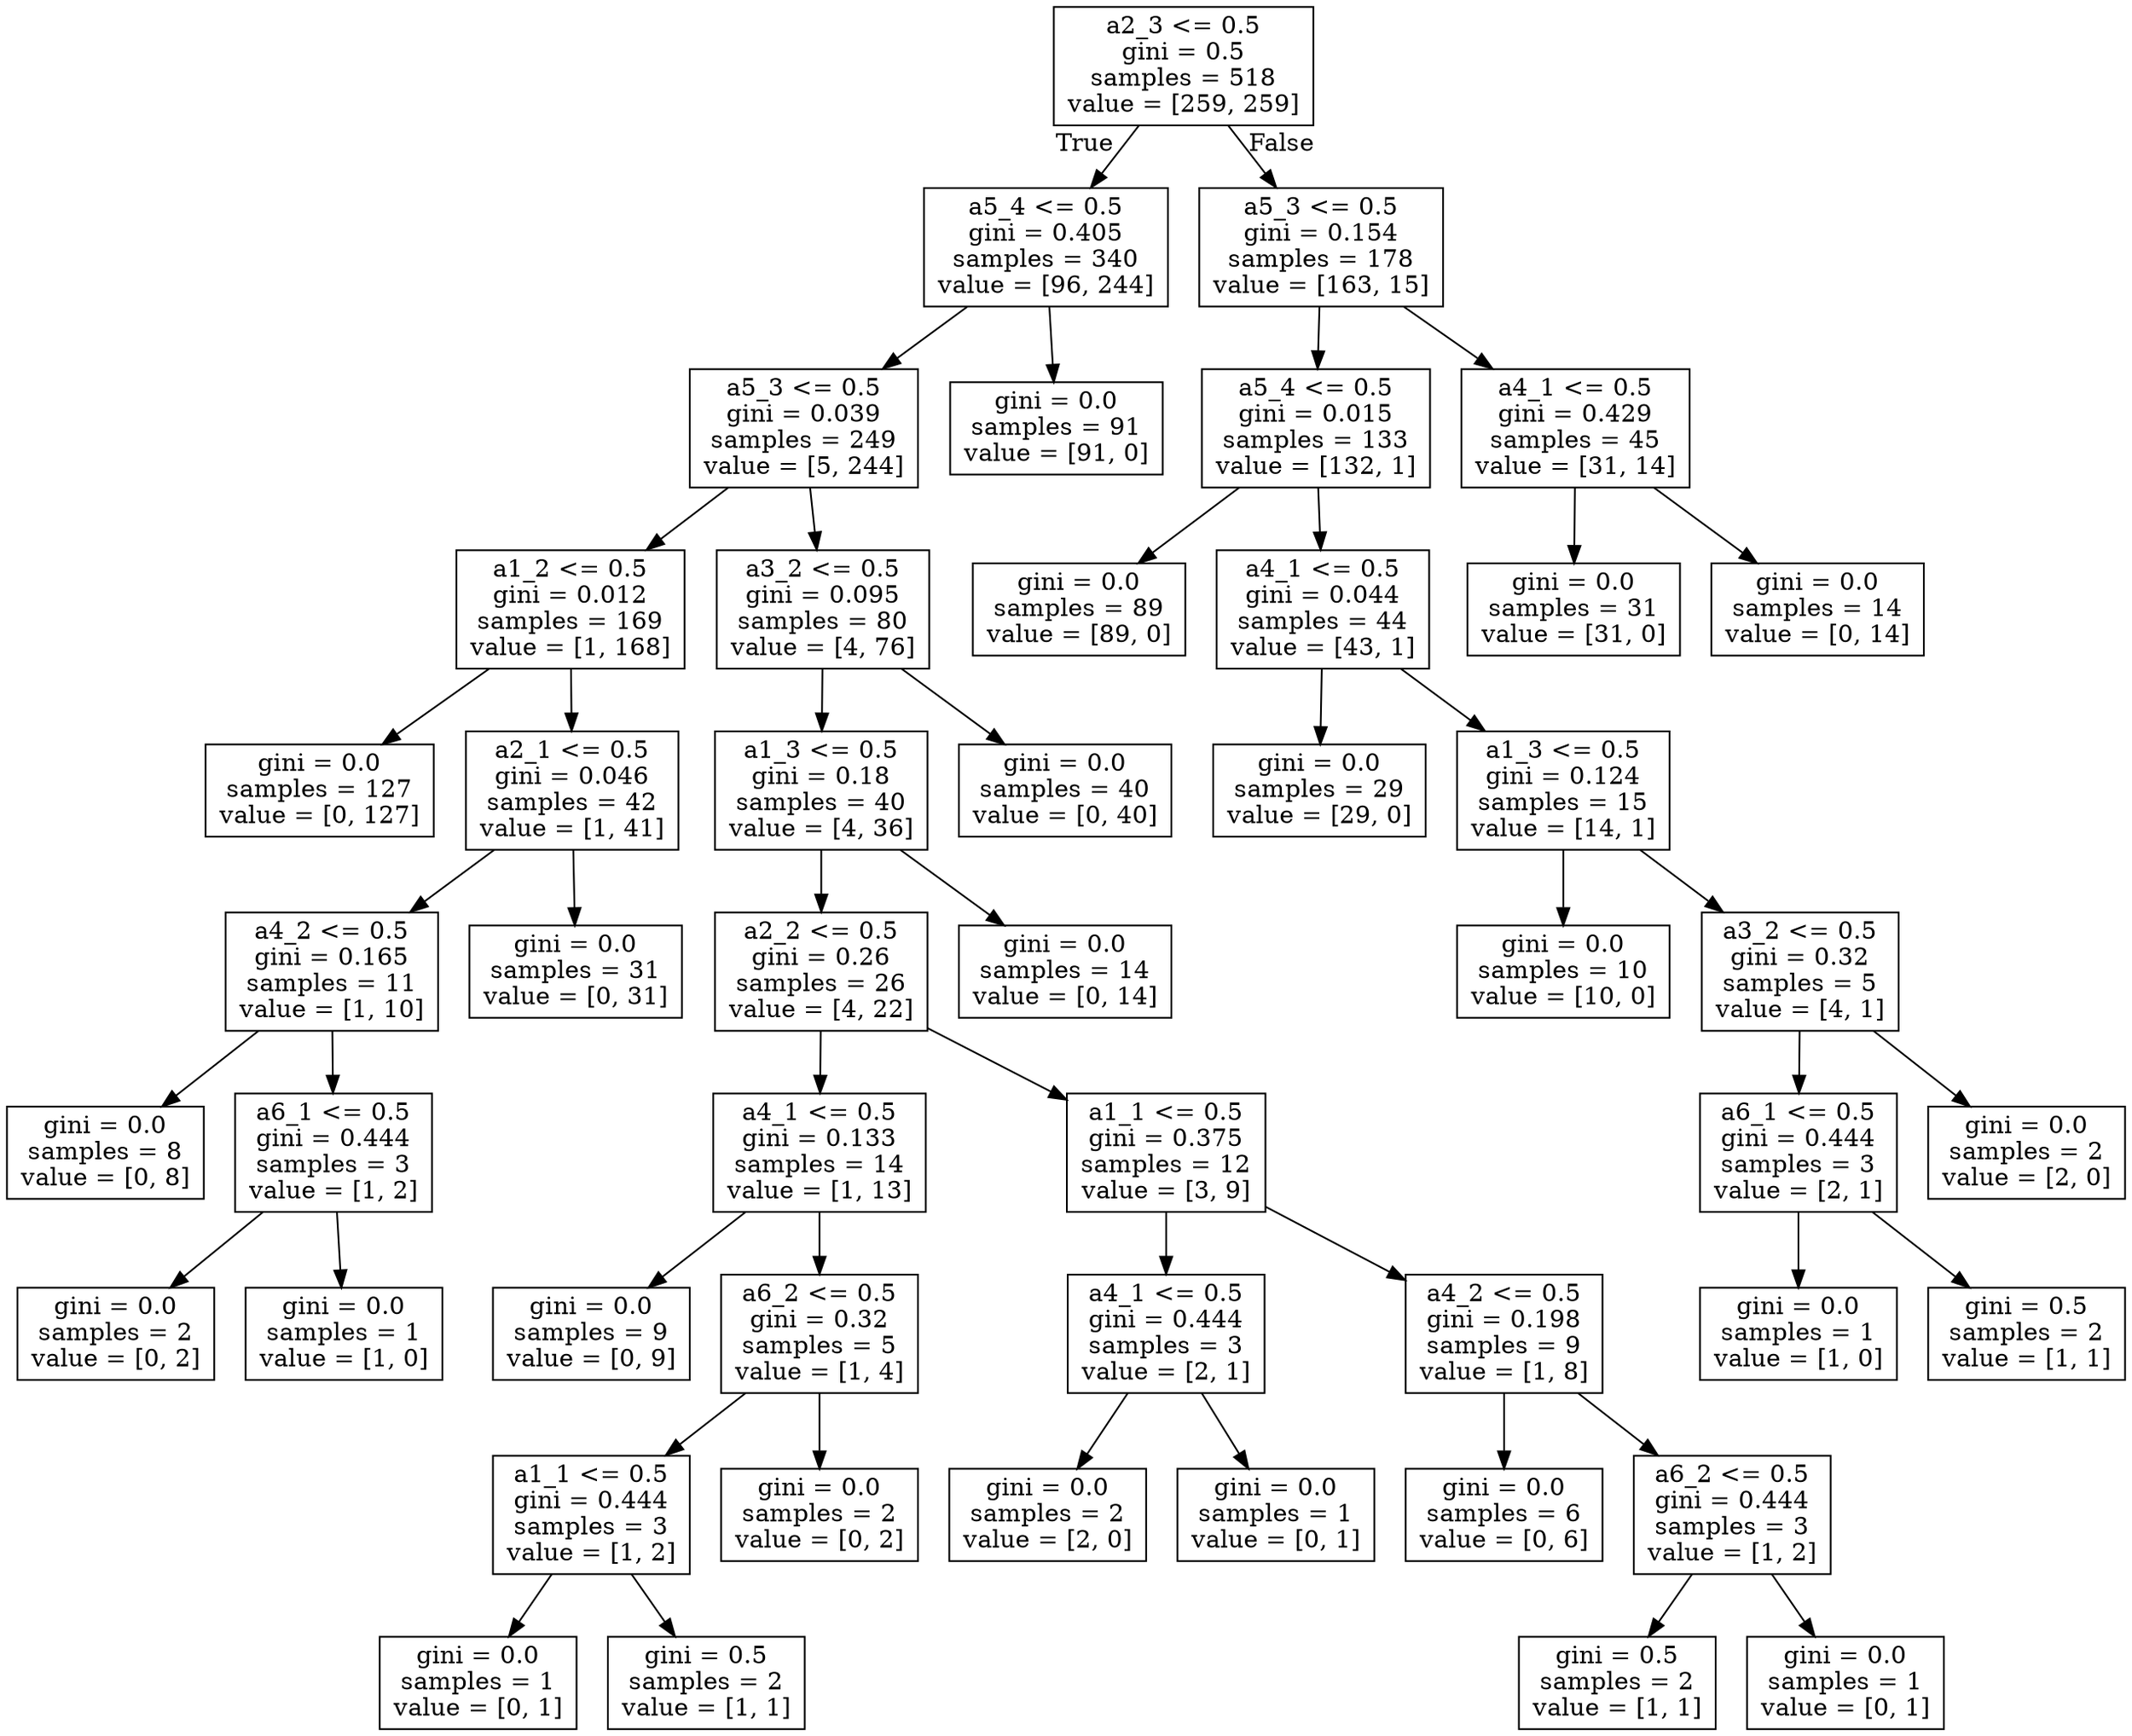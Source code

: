 digraph Tree {
node [shape=box] ;
0 [label="a2_3 <= 0.5\ngini = 0.5\nsamples = 518\nvalue = [259, 259]"] ;
1 [label="a5_4 <= 0.5\ngini = 0.405\nsamples = 340\nvalue = [96, 244]"] ;
0 -> 1 [labeldistance=2.5, labelangle=45, headlabel="True"] ;
2 [label="a5_3 <= 0.5\ngini = 0.039\nsamples = 249\nvalue = [5, 244]"] ;
1 -> 2 ;
3 [label="a1_2 <= 0.5\ngini = 0.012\nsamples = 169\nvalue = [1, 168]"] ;
2 -> 3 ;
4 [label="gini = 0.0\nsamples = 127\nvalue = [0, 127]"] ;
3 -> 4 ;
5 [label="a2_1 <= 0.5\ngini = 0.046\nsamples = 42\nvalue = [1, 41]"] ;
3 -> 5 ;
6 [label="a4_2 <= 0.5\ngini = 0.165\nsamples = 11\nvalue = [1, 10]"] ;
5 -> 6 ;
7 [label="gini = 0.0\nsamples = 8\nvalue = [0, 8]"] ;
6 -> 7 ;
8 [label="a6_1 <= 0.5\ngini = 0.444\nsamples = 3\nvalue = [1, 2]"] ;
6 -> 8 ;
9 [label="gini = 0.0\nsamples = 2\nvalue = [0, 2]"] ;
8 -> 9 ;
10 [label="gini = 0.0\nsamples = 1\nvalue = [1, 0]"] ;
8 -> 10 ;
11 [label="gini = 0.0\nsamples = 31\nvalue = [0, 31]"] ;
5 -> 11 ;
12 [label="a3_2 <= 0.5\ngini = 0.095\nsamples = 80\nvalue = [4, 76]"] ;
2 -> 12 ;
13 [label="a1_3 <= 0.5\ngini = 0.18\nsamples = 40\nvalue = [4, 36]"] ;
12 -> 13 ;
14 [label="a2_2 <= 0.5\ngini = 0.26\nsamples = 26\nvalue = [4, 22]"] ;
13 -> 14 ;
15 [label="a4_1 <= 0.5\ngini = 0.133\nsamples = 14\nvalue = [1, 13]"] ;
14 -> 15 ;
16 [label="gini = 0.0\nsamples = 9\nvalue = [0, 9]"] ;
15 -> 16 ;
17 [label="a6_2 <= 0.5\ngini = 0.32\nsamples = 5\nvalue = [1, 4]"] ;
15 -> 17 ;
18 [label="a1_1 <= 0.5\ngini = 0.444\nsamples = 3\nvalue = [1, 2]"] ;
17 -> 18 ;
19 [label="gini = 0.0\nsamples = 1\nvalue = [0, 1]"] ;
18 -> 19 ;
20 [label="gini = 0.5\nsamples = 2\nvalue = [1, 1]"] ;
18 -> 20 ;
21 [label="gini = 0.0\nsamples = 2\nvalue = [0, 2]"] ;
17 -> 21 ;
22 [label="a1_1 <= 0.5\ngini = 0.375\nsamples = 12\nvalue = [3, 9]"] ;
14 -> 22 ;
23 [label="a4_1 <= 0.5\ngini = 0.444\nsamples = 3\nvalue = [2, 1]"] ;
22 -> 23 ;
24 [label="gini = 0.0\nsamples = 2\nvalue = [2, 0]"] ;
23 -> 24 ;
25 [label="gini = 0.0\nsamples = 1\nvalue = [0, 1]"] ;
23 -> 25 ;
26 [label="a4_2 <= 0.5\ngini = 0.198\nsamples = 9\nvalue = [1, 8]"] ;
22 -> 26 ;
27 [label="gini = 0.0\nsamples = 6\nvalue = [0, 6]"] ;
26 -> 27 ;
28 [label="a6_2 <= 0.5\ngini = 0.444\nsamples = 3\nvalue = [1, 2]"] ;
26 -> 28 ;
29 [label="gini = 0.5\nsamples = 2\nvalue = [1, 1]"] ;
28 -> 29 ;
30 [label="gini = 0.0\nsamples = 1\nvalue = [0, 1]"] ;
28 -> 30 ;
31 [label="gini = 0.0\nsamples = 14\nvalue = [0, 14]"] ;
13 -> 31 ;
32 [label="gini = 0.0\nsamples = 40\nvalue = [0, 40]"] ;
12 -> 32 ;
33 [label="gini = 0.0\nsamples = 91\nvalue = [91, 0]"] ;
1 -> 33 ;
34 [label="a5_3 <= 0.5\ngini = 0.154\nsamples = 178\nvalue = [163, 15]"] ;
0 -> 34 [labeldistance=2.5, labelangle=-45, headlabel="False"] ;
35 [label="a5_4 <= 0.5\ngini = 0.015\nsamples = 133\nvalue = [132, 1]"] ;
34 -> 35 ;
36 [label="gini = 0.0\nsamples = 89\nvalue = [89, 0]"] ;
35 -> 36 ;
37 [label="a4_1 <= 0.5\ngini = 0.044\nsamples = 44\nvalue = [43, 1]"] ;
35 -> 37 ;
38 [label="gini = 0.0\nsamples = 29\nvalue = [29, 0]"] ;
37 -> 38 ;
39 [label="a1_3 <= 0.5\ngini = 0.124\nsamples = 15\nvalue = [14, 1]"] ;
37 -> 39 ;
40 [label="gini = 0.0\nsamples = 10\nvalue = [10, 0]"] ;
39 -> 40 ;
41 [label="a3_2 <= 0.5\ngini = 0.32\nsamples = 5\nvalue = [4, 1]"] ;
39 -> 41 ;
42 [label="a6_1 <= 0.5\ngini = 0.444\nsamples = 3\nvalue = [2, 1]"] ;
41 -> 42 ;
43 [label="gini = 0.0\nsamples = 1\nvalue = [1, 0]"] ;
42 -> 43 ;
44 [label="gini = 0.5\nsamples = 2\nvalue = [1, 1]"] ;
42 -> 44 ;
45 [label="gini = 0.0\nsamples = 2\nvalue = [2, 0]"] ;
41 -> 45 ;
46 [label="a4_1 <= 0.5\ngini = 0.429\nsamples = 45\nvalue = [31, 14]"] ;
34 -> 46 ;
47 [label="gini = 0.0\nsamples = 31\nvalue = [31, 0]"] ;
46 -> 47 ;
48 [label="gini = 0.0\nsamples = 14\nvalue = [0, 14]"] ;
46 -> 48 ;
}